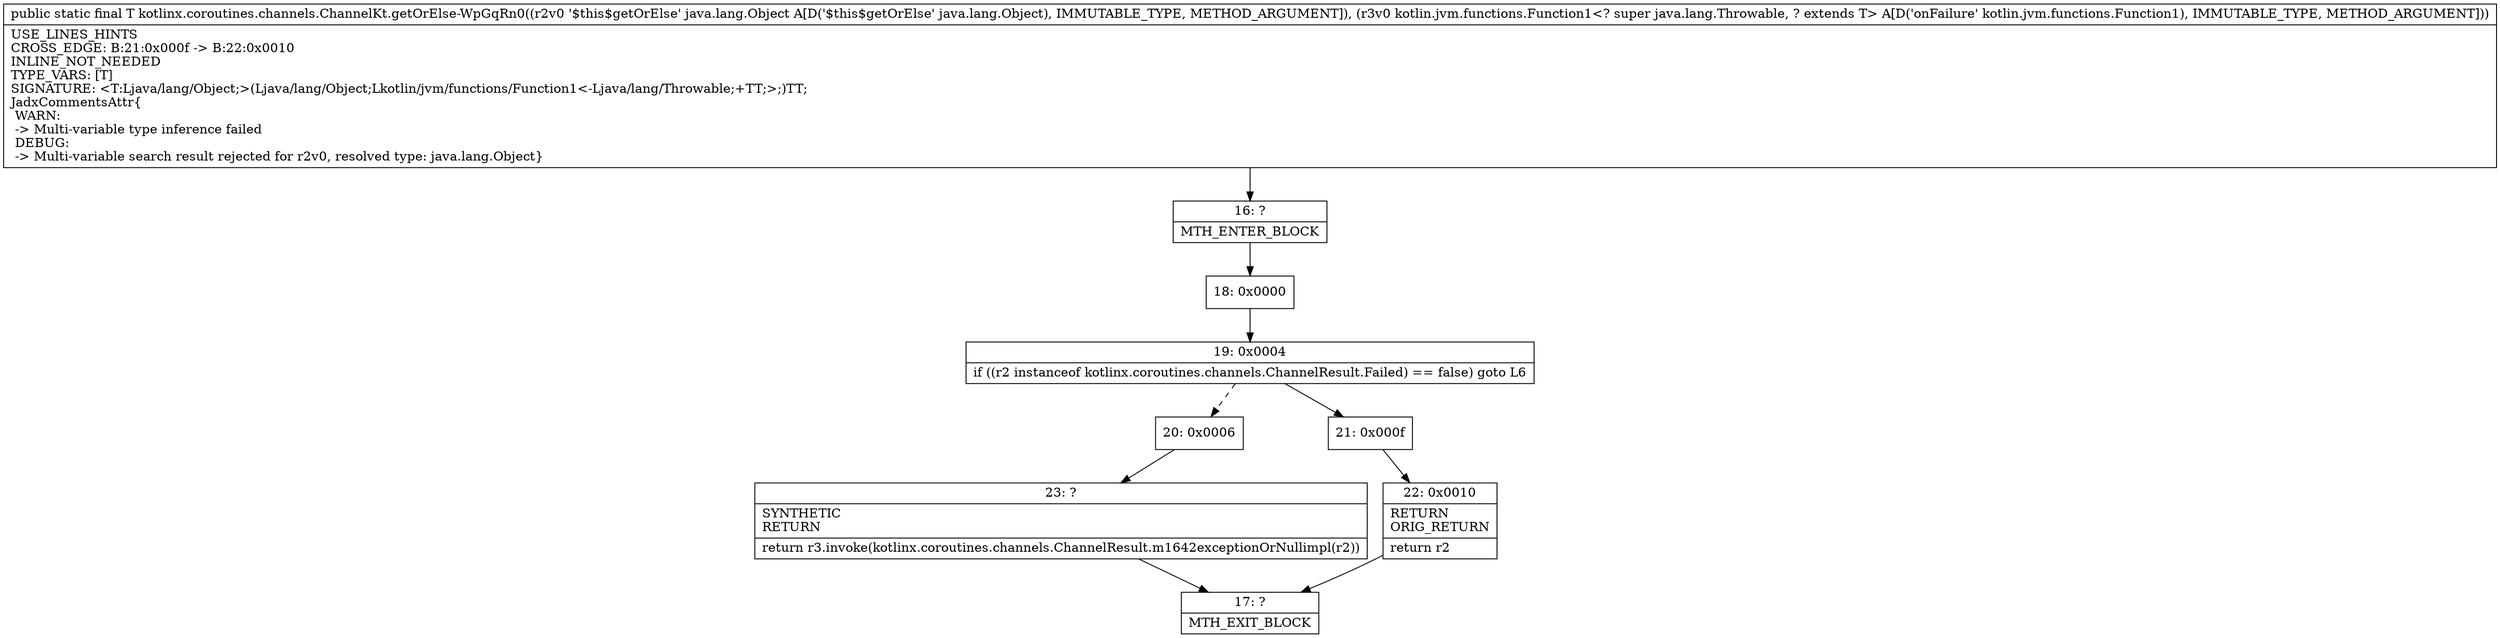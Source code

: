 digraph "CFG forkotlinx.coroutines.channels.ChannelKt.getOrElse\-WpGqRn0(Ljava\/lang\/Object;Lkotlin\/jvm\/functions\/Function1;)Ljava\/lang\/Object;" {
Node_16 [shape=record,label="{16\:\ ?|MTH_ENTER_BLOCK\l}"];
Node_18 [shape=record,label="{18\:\ 0x0000}"];
Node_19 [shape=record,label="{19\:\ 0x0004|if ((r2 instanceof kotlinx.coroutines.channels.ChannelResult.Failed) == false) goto L6\l}"];
Node_20 [shape=record,label="{20\:\ 0x0006}"];
Node_23 [shape=record,label="{23\:\ ?|SYNTHETIC\lRETURN\l|return r3.invoke(kotlinx.coroutines.channels.ChannelResult.m1642exceptionOrNullimpl(r2))\l}"];
Node_17 [shape=record,label="{17\:\ ?|MTH_EXIT_BLOCK\l}"];
Node_21 [shape=record,label="{21\:\ 0x000f}"];
Node_22 [shape=record,label="{22\:\ 0x0010|RETURN\lORIG_RETURN\l|return r2\l}"];
MethodNode[shape=record,label="{public static final T kotlinx.coroutines.channels.ChannelKt.getOrElse\-WpGqRn0((r2v0 '$this$getOrElse' java.lang.Object A[D('$this$getOrElse' java.lang.Object), IMMUTABLE_TYPE, METHOD_ARGUMENT]), (r3v0 kotlin.jvm.functions.Function1\<? super java.lang.Throwable, ? extends T\> A[D('onFailure' kotlin.jvm.functions.Function1), IMMUTABLE_TYPE, METHOD_ARGUMENT]))  | USE_LINES_HINTS\lCROSS_EDGE: B:21:0x000f \-\> B:22:0x0010\lINLINE_NOT_NEEDED\lTYPE_VARS: [T]\lSIGNATURE: \<T:Ljava\/lang\/Object;\>(Ljava\/lang\/Object;Lkotlin\/jvm\/functions\/Function1\<\-Ljava\/lang\/Throwable;+TT;\>;)TT;\lJadxCommentsAttr\{\l WARN: \l \-\> Multi\-variable type inference failed\l DEBUG: \l \-\> Multi\-variable search result rejected for r2v0, resolved type: java.lang.Object\}\l}"];
MethodNode -> Node_16;Node_16 -> Node_18;
Node_18 -> Node_19;
Node_19 -> Node_20[style=dashed];
Node_19 -> Node_21;
Node_20 -> Node_23;
Node_23 -> Node_17;
Node_21 -> Node_22;
Node_22 -> Node_17;
}

